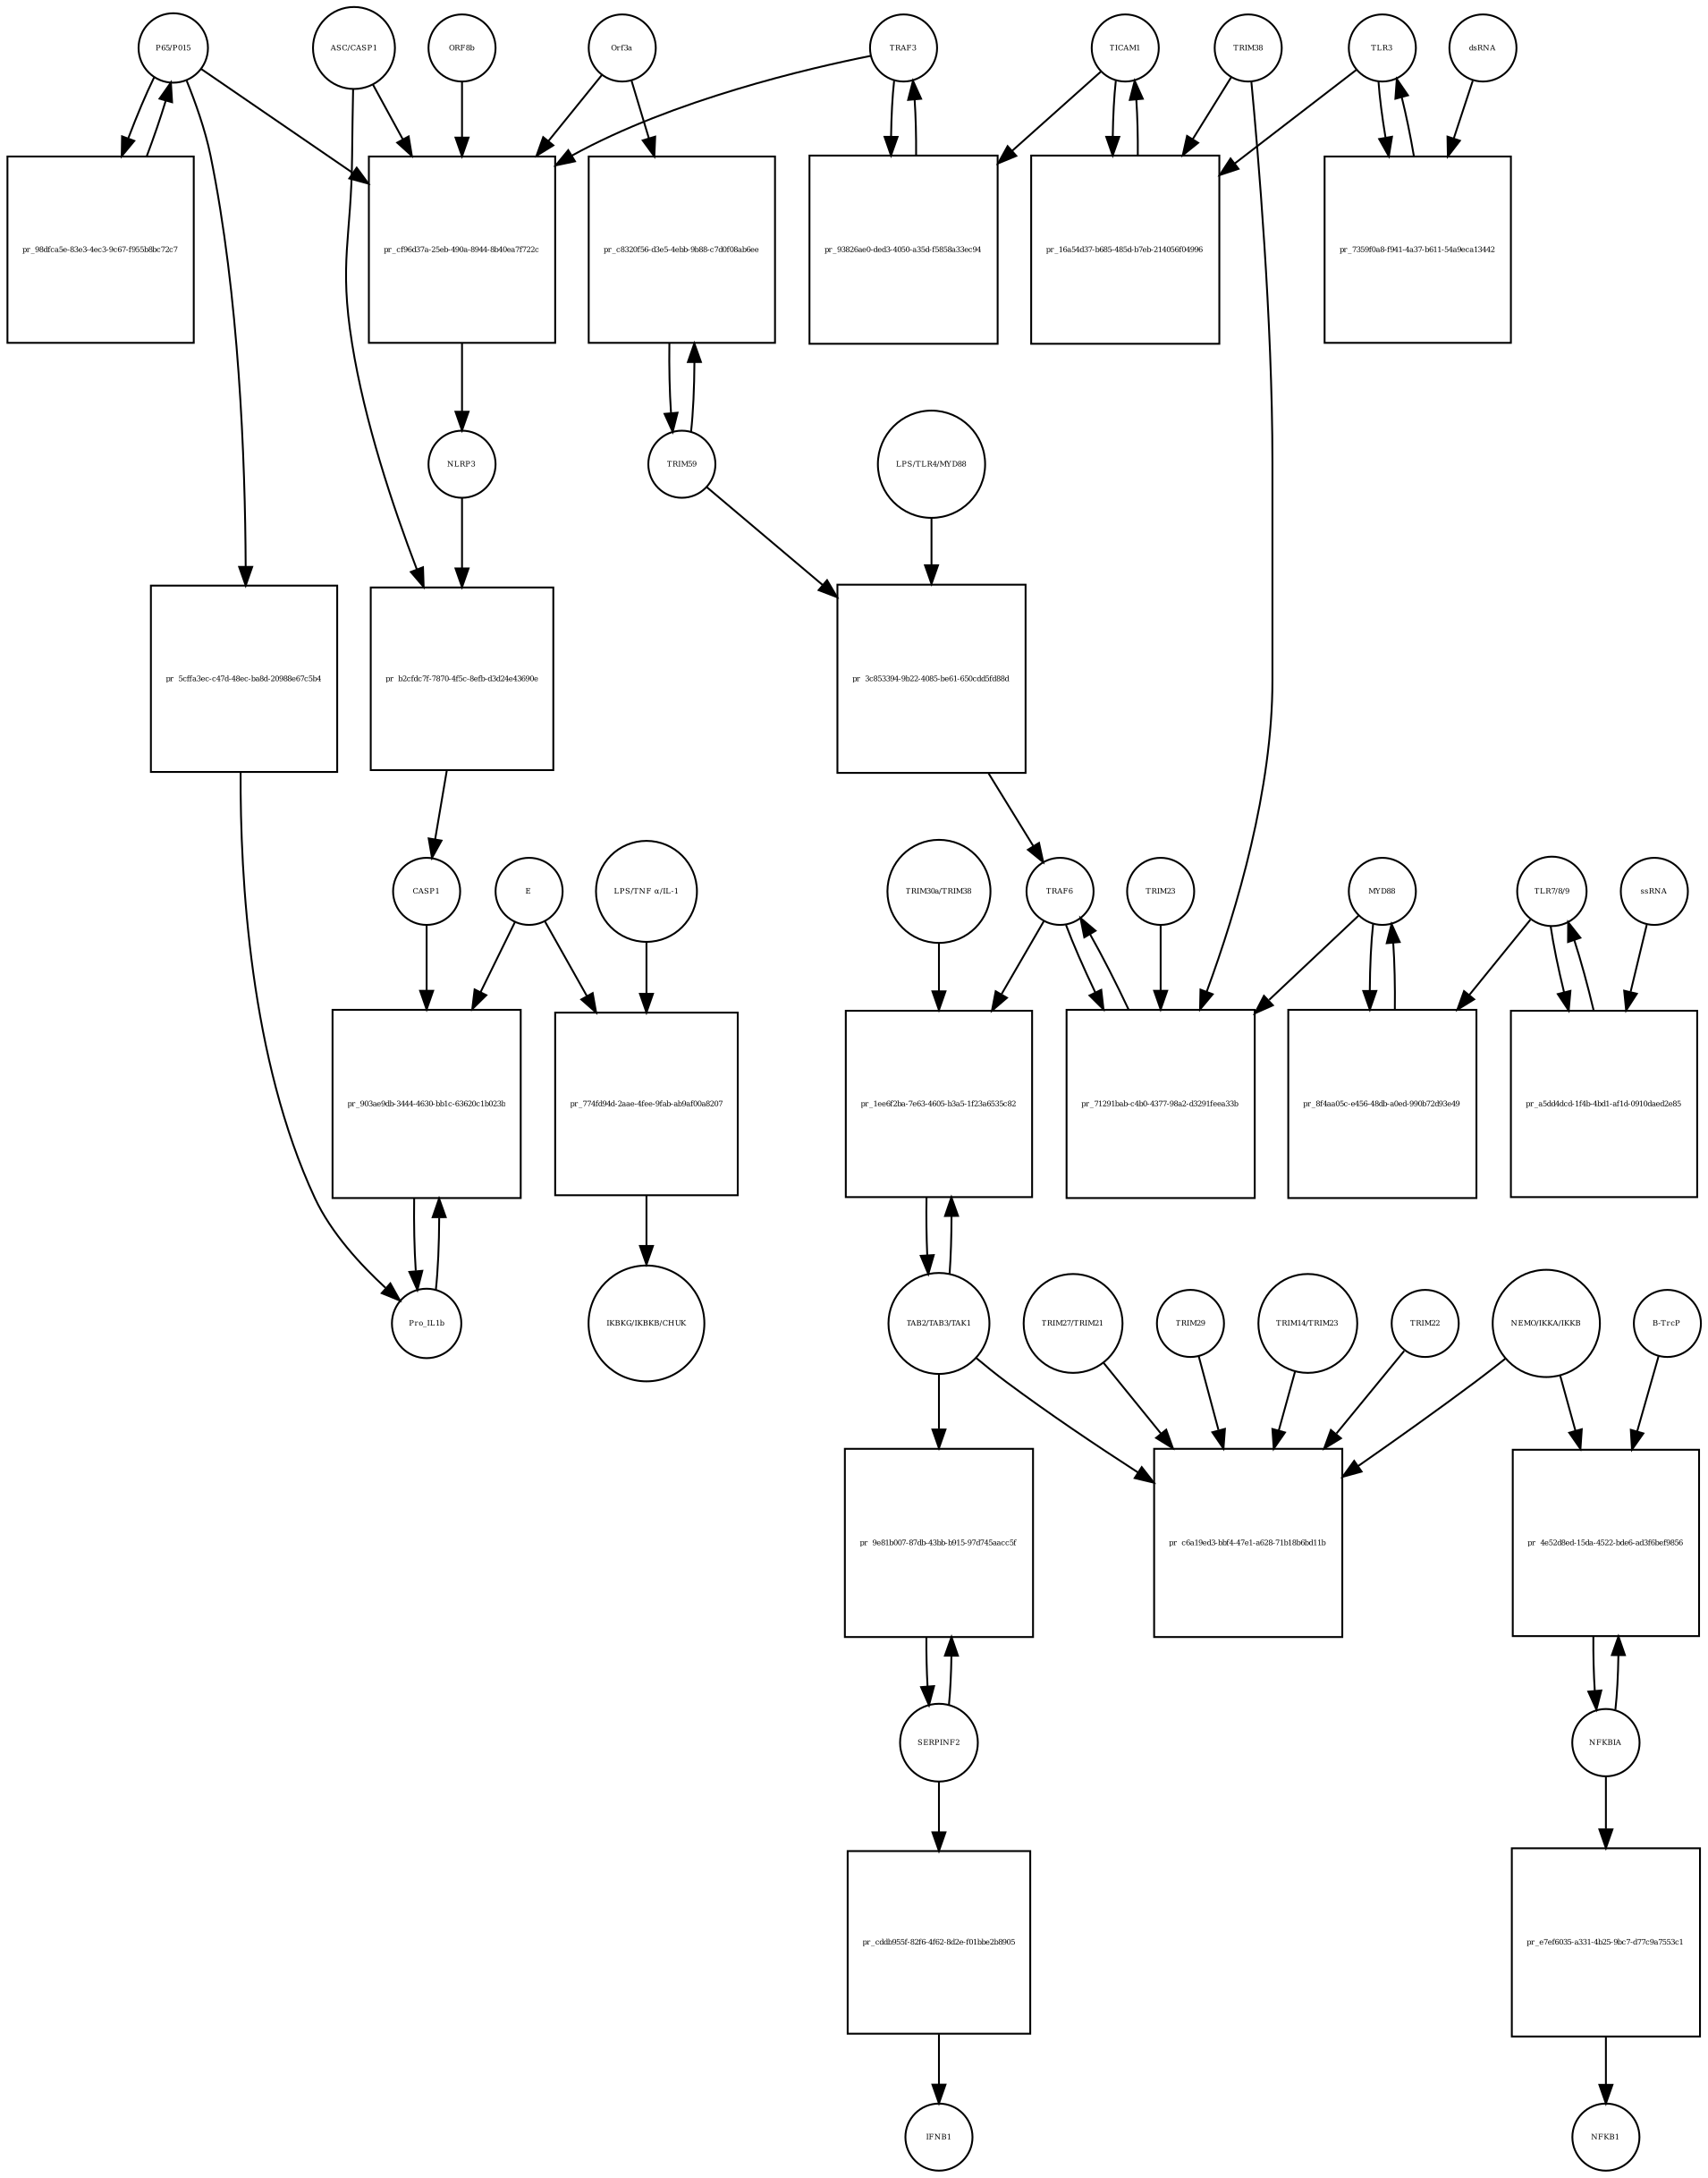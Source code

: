 strict digraph  {
Orf3a [annotation="", bipartite=0, cls=macromolecule, fontsize=4, label=Orf3a, shape=circle];
"pr_cf96d37a-25eb-490a-8944-8b40ea7f722c" [annotation="", bipartite=1, cls=process, fontsize=4, label="pr_cf96d37a-25eb-490a-8944-8b40ea7f722c", shape=square];
TRAF3 [annotation=urn_miriam_hgnc_12033, bipartite=0, cls=macromolecule, fontsize=4, label=TRAF3, shape=circle];
NLRP3 [annotation=urn_miriam_hgnc_16400, bipartite=0, cls=macromolecule, fontsize=4, label=NLRP3, shape=circle];
"ASC/CASP1" [annotation="urn_miriam_hgnc_16608|urn_miriam_hgnc_1499", bipartite=0, cls=complex, fontsize=4, label="ASC/CASP1", shape=circle];
"P65/P015" [annotation="urn_miriam_hgnc_9955|urn_miriam_hgnc_7794", bipartite=0, cls=complex, fontsize=4, label="P65/P015", shape=circle];
ORF8b [annotation=urn_miriam_uniprot_Q6S8E2, bipartite=0, cls=macromolecule, fontsize=4, label=ORF8b, shape=circle];
"pr_b2cfdc7f-7870-4f5c-8efb-d3d24e43690e" [annotation="", bipartite=1, cls=process, fontsize=4, label="pr_b2cfdc7f-7870-4f5c-8efb-d3d24e43690e", shape=square];
CASP1 [annotation=urn_miriam_hgnc_1499, bipartite=0, cls=macromolecule, fontsize=4, label=CASP1, shape=circle];
"pr_98dfca5e-83e3-4ec3-9c67-f955b8bc72c7" [annotation="", bipartite=1, cls=process, fontsize=4, label="pr_98dfca5e-83e3-4ec3-9c67-f955b8bc72c7", shape=square];
"LPS/TLR4/MYD88" [annotation="urn_miriam_hgnc_6121|urn_miriam_hgnc_11850|urn_miriam_hgnc_7562", bipartite=0, cls=complex, fontsize=4, label="LPS/TLR4/MYD88", shape=circle];
"pr_3c853394-9b22-4085-be61-650cdd5fd88d" [annotation="", bipartite=1, cls=process, fontsize=4, label="pr_3c853394-9b22-4085-be61-650cdd5fd88d", shape=square];
TRAF6 [annotation=urn_miriam_hgnc_12036, bipartite=0, cls=macromolecule, fontsize=4, label=TRAF6, shape=circle];
TRIM59 [annotation=urn_miriam_pubmed_22588174, bipartite=0, cls=macromolecule, fontsize=4, label=TRIM59, shape=circle];
NFKBIA [annotation=urn_miriam_hgnc_7797, bipartite=0, cls=macromolecule, fontsize=4, label=NFKBIA, shape=circle];
"pr_4e52d8ed-15da-4522-bde6-ad3f6bef9856" [annotation="", bipartite=1, cls=process, fontsize=4, label="pr_4e52d8ed-15da-4522-bde6-ad3f6bef9856", shape=square];
"B-TrcP" [annotation=urn_miriam_hgnc_1144, bipartite=0, cls=macromolecule, fontsize=4, label="B-TrcP", shape=circle];
"NEMO/IKKA/IKKB" [annotation="urn_miriam_hgnc_5961|urn_miriam_hgnc_5960|urn_miriam_hgnc_1974", bipartite=0, cls=complex, fontsize=4, label="NEMO/IKKA/IKKB", shape=circle];
"LPS/TNF α/IL-1" [annotation="urn_miriam_hgnc_6121|urn_miriam_hgnc_11892|urn_miriam_hgnc_5991", bipartite=0, cls=complex, fontsize=4, label="LPS/TNF α/IL-1", shape=circle];
"pr_774fd94d-2aae-4fee-9fab-ab9af00a8207" [annotation="", bipartite=1, cls=process, fontsize=4, label="pr_774fd94d-2aae-4fee-9fab-ab9af00a8207", shape=square];
E [annotation=urn_miriam_ncbiprotein_1796318600, bipartite=0, cls=macromolecule, fontsize=4, label=E, shape=circle];
"IKBKG/IKBKB/CHUK" [annotation="urn_miriam_hgnc_5961|urn_miriam_hgnc_5960|urn_miriam_hgnc_1974", bipartite=0, cls=complex, fontsize=4, label="IKBKG/IKBKB/CHUK", shape=circle];
Pro_IL1b [annotation=urn_miriam_hgnc_5992, bipartite=0, cls=macromolecule, fontsize=4, label=Pro_IL1b, shape=circle];
"pr_903ae9db-3444-4630-bb1c-63620c1b023b" [annotation="", bipartite=1, cls=process, fontsize=4, label="pr_903ae9db-3444-4630-bb1c-63620c1b023b", shape=square];
SERPINF2 [annotation=urn_miriam_hgnc_9075, bipartite=0, cls=macromolecule, fontsize=4, label=SERPINF2, shape=circle];
"pr_cddb955f-82f6-4f62-8d2e-f01bbe2b8905" [annotation="", bipartite=1, cls=process, fontsize=4, label="pr_cddb955f-82f6-4f62-8d2e-f01bbe2b8905", shape=square];
IFNB1 [annotation=urn_miriam_pubmed_5434, bipartite=0, cls=macromolecule, fontsize=4, label=IFNB1, shape=circle];
"pr_5cffa3ec-c47d-48ec-ba8d-20988e67c5b4" [annotation="", bipartite=1, cls=process, fontsize=4, label="pr_5cffa3ec-c47d-48ec-ba8d-20988e67c5b4", shape=square];
TLR3 [annotation=urn_miriam_hgnc_11849, bipartite=0, cls=macromolecule, fontsize=4, label=TLR3, shape=circle];
"pr_7359f0a8-f941-4a37-b611-54a9eca13442" [annotation="", bipartite=1, cls=process, fontsize=4, label="pr_7359f0a8-f941-4a37-b611-54a9eca13442", shape=square];
dsRNA [annotation="", bipartite=0, cls="nucleic acid feature", fontsize=4, label=dsRNA, shape=circle];
TICAM1 [annotation=urn_miriam_hgnc_18348, bipartite=0, cls=macromolecule, fontsize=4, label=TICAM1, shape=circle];
"pr_16a54d37-b685-485d-b7eb-214056f04996" [annotation="", bipartite=1, cls=process, fontsize=4, label="pr_16a54d37-b685-485d-b7eb-214056f04996", shape=square];
TRIM38 [annotation=urn_miriam_hgnc_10059, bipartite=0, cls=macromolecule, fontsize=4, label=TRIM38, shape=circle];
"pr_c8320f56-d3e5-4ebb-9b88-c7d0f08ab6ee" [annotation="", bipartite=1, cls=process, fontsize=4, label="pr_c8320f56-d3e5-4ebb-9b88-c7d0f08ab6ee", shape=square];
"TLR7/8/9" [annotation="urn_miriam_hgnc_15633|urn_miriam_hgnc_15632|urn_miriam_hgnc_15631", bipartite=0, cls=complex, fontsize=4, label="TLR7/8/9", shape=circle];
"pr_a5dd4dcd-1f4b-4bd1-af1d-0910daed2e85" [annotation="", bipartite=1, cls=process, fontsize=4, label="pr_a5dd4dcd-1f4b-4bd1-af1d-0910daed2e85", shape=square];
ssRNA [annotation="", bipartite=0, cls="nucleic acid feature", fontsize=4, label=ssRNA, shape=circle];
MYD88 [annotation=urn_miriam_hgnc_7562, bipartite=0, cls=macromolecule, fontsize=4, label=MYD88, shape=circle];
"pr_8f4aa05c-e456-48db-a0ed-990b72d93e49" [annotation="", bipartite=1, cls=process, fontsize=4, label="pr_8f4aa05c-e456-48db-a0ed-990b72d93e49", shape=square];
"pr_71291bab-c4b0-4377-98a2-d3291feea33b" [annotation="", bipartite=1, cls=process, fontsize=4, label="pr_71291bab-c4b0-4377-98a2-d3291feea33b", shape=square];
TRIM23 [annotation=urn_miriam_hgnc_660, bipartite=0, cls=macromolecule, fontsize=4, label=TRIM23, shape=circle];
"TAB2/TAB3/TAK1" [annotation="urn_miriam_hgnc_17075|urn_miriam_hgnc_30681|urn_miriam_hgnc_6859", bipartite=0, cls=complex, fontsize=4, label="TAB2/TAB3/TAK1", shape=circle];
"pr_1ee6f2ba-7e63-4605-b3a5-1f23a6535c82" [annotation="", bipartite=1, cls=process, fontsize=4, label="pr_1ee6f2ba-7e63-4605-b3a5-1f23a6535c82", shape=square];
"TRIM30a/TRIM38" [annotation=urn_miriam_hgnc_10059, bipartite=0, cls=complex, fontsize=4, label="TRIM30a/TRIM38", shape=circle];
"pr_c6a19ed3-bbf4-47e1-a628-71b18b6bd11b" [annotation="", bipartite=1, cls=process, fontsize=4, label="pr_c6a19ed3-bbf4-47e1-a628-71b18b6bd11b", shape=square];
TRIM22 [annotation=urn_miriam_hgnc_16379, bipartite=0, cls=macromolecule, fontsize=4, label=TRIM22, shape=circle];
"TRIM27/TRIM21" [annotation="urn_miriam_hgnc_9975|urn_miriam_hgnc_11312", bipartite=0, cls=complex, fontsize=4, label="TRIM27/TRIM21", shape=circle];
TRIM29 [annotation=urn_miriam_hgnc_17274, bipartite=0, cls=macromolecule, fontsize=4, label=TRIM29, shape=circle];
"TRIM14/TRIM23" [annotation="urn_miriam_hgnc_16283|urn_miriam_hgnc_660", bipartite=0, cls=complex, fontsize=4, label="TRIM14/TRIM23", shape=circle];
"pr_9e81b007-87db-43bb-b915-97d745aacc5f" [annotation="", bipartite=1, cls=process, fontsize=4, label="pr_9e81b007-87db-43bb-b915-97d745aacc5f", shape=square];
"pr_93826ae0-ded3-4050-a35d-f5858a33ec94" [annotation="", bipartite=1, cls=process, fontsize=4, label="pr_93826ae0-ded3-4050-a35d-f5858a33ec94", shape=square];
"pr_e7ef6035-a331-4b25-9bc7-d77c9a7553c1" [annotation="", bipartite=1, cls=process, fontsize=4, label="pr_e7ef6035-a331-4b25-9bc7-d77c9a7553c1", shape=square];
NFKB1 [annotation=urn_miriam_hgnc_7794, bipartite=0, cls=macromolecule, fontsize=4, label=NFKB1, shape=circle];
Orf3a -> "pr_cf96d37a-25eb-490a-8944-8b40ea7f722c"  [annotation="", interaction_type=consumption];
Orf3a -> "pr_c8320f56-d3e5-4ebb-9b88-c7d0f08ab6ee"  [annotation=urn_miriam_pubmed_28829373, interaction_type="necessary stimulation"];
"pr_cf96d37a-25eb-490a-8944-8b40ea7f722c" -> NLRP3  [annotation="", interaction_type=production];
TRAF3 -> "pr_cf96d37a-25eb-490a-8944-8b40ea7f722c"  [annotation="", interaction_type=consumption];
TRAF3 -> "pr_93826ae0-ded3-4050-a35d-f5858a33ec94"  [annotation="", interaction_type=consumption];
NLRP3 -> "pr_b2cfdc7f-7870-4f5c-8efb-d3d24e43690e"  [annotation=urn_miriam_pubmed_31034780, interaction_type=catalysis];
"ASC/CASP1" -> "pr_cf96d37a-25eb-490a-8944-8b40ea7f722c"  [annotation="", interaction_type=consumption];
"ASC/CASP1" -> "pr_b2cfdc7f-7870-4f5c-8efb-d3d24e43690e"  [annotation="", interaction_type=consumption];
"P65/P015" -> "pr_cf96d37a-25eb-490a-8944-8b40ea7f722c"  [annotation="", interaction_type=consumption];
"P65/P015" -> "pr_98dfca5e-83e3-4ec3-9c67-f955b8bc72c7"  [annotation="", interaction_type=consumption];
"P65/P015" -> "pr_5cffa3ec-c47d-48ec-ba8d-20988e67c5b4"  [annotation="", interaction_type=consumption];
ORF8b -> "pr_cf96d37a-25eb-490a-8944-8b40ea7f722c"  [annotation="", interaction_type=consumption];
"pr_b2cfdc7f-7870-4f5c-8efb-d3d24e43690e" -> CASP1  [annotation="", interaction_type=production];
CASP1 -> "pr_903ae9db-3444-4630-bb1c-63620c1b023b"  [annotation=urn_miriam_pubmed_31034780, interaction_type=catalysis];
"pr_98dfca5e-83e3-4ec3-9c67-f955b8bc72c7" -> "P65/P015"  [annotation="", interaction_type=production];
"LPS/TLR4/MYD88" -> "pr_3c853394-9b22-4085-be61-650cdd5fd88d"  [annotation="", interaction_type=consumption];
"pr_3c853394-9b22-4085-be61-650cdd5fd88d" -> TRAF6  [annotation="", interaction_type=production];
TRAF6 -> "pr_71291bab-c4b0-4377-98a2-d3291feea33b"  [annotation="", interaction_type=consumption];
TRAF6 -> "pr_1ee6f2ba-7e63-4605-b3a5-1f23a6535c82"  [annotation="urn_miriam_pubmed_23758787|urn_miriam_pubmed_25172371", interaction_type="necessary stimulation"];
TRIM59 -> "pr_3c853394-9b22-4085-be61-650cdd5fd88d"  [annotation="urn_miriam_pubmed_23758787|urn_miriam_pubmed_22588174", interaction_type=inhibition];
TRIM59 -> "pr_c8320f56-d3e5-4ebb-9b88-c7d0f08ab6ee"  [annotation="", interaction_type=consumption];
NFKBIA -> "pr_4e52d8ed-15da-4522-bde6-ad3f6bef9856"  [annotation="", interaction_type=consumption];
NFKBIA -> "pr_e7ef6035-a331-4b25-9bc7-d77c9a7553c1"  [annotation="", interaction_type=consumption];
"pr_4e52d8ed-15da-4522-bde6-ad3f6bef9856" -> NFKBIA  [annotation="", interaction_type=production];
"B-TrcP" -> "pr_4e52d8ed-15da-4522-bde6-ad3f6bef9856"  [annotation=urn_miriam_pubmed_21135871, interaction_type=catalysis];
"NEMO/IKKA/IKKB" -> "pr_4e52d8ed-15da-4522-bde6-ad3f6bef9856"  [annotation=urn_miriam_pubmed_21135871, interaction_type=catalysis];
"NEMO/IKKA/IKKB" -> "pr_c6a19ed3-bbf4-47e1-a628-71b18b6bd11b"  [annotation="", interaction_type=consumption];
"LPS/TNF α/IL-1" -> "pr_774fd94d-2aae-4fee-9fab-ab9af00a8207"  [annotation="", interaction_type=consumption];
"pr_774fd94d-2aae-4fee-9fab-ab9af00a8207" -> "IKBKG/IKBKB/CHUK"  [annotation="", interaction_type=production];
E -> "pr_774fd94d-2aae-4fee-9fab-ab9af00a8207"  [annotation="", interaction_type=consumption];
E -> "pr_903ae9db-3444-4630-bb1c-63620c1b023b"  [annotation=urn_miriam_pubmed_31034780, interaction_type=catalysis];
Pro_IL1b -> "pr_903ae9db-3444-4630-bb1c-63620c1b023b"  [annotation="", interaction_type=consumption];
"pr_903ae9db-3444-4630-bb1c-63620c1b023b" -> Pro_IL1b  [annotation="", interaction_type=production];
SERPINF2 -> "pr_cddb955f-82f6-4f62-8d2e-f01bbe2b8905"  [annotation="", interaction_type=consumption];
SERPINF2 -> "pr_9e81b007-87db-43bb-b915-97d745aacc5f"  [annotation="", interaction_type=consumption];
"pr_cddb955f-82f6-4f62-8d2e-f01bbe2b8905" -> IFNB1  [annotation="", interaction_type=production];
"pr_5cffa3ec-c47d-48ec-ba8d-20988e67c5b4" -> Pro_IL1b  [annotation="", interaction_type=production];
TLR3 -> "pr_7359f0a8-f941-4a37-b611-54a9eca13442"  [annotation="", interaction_type=consumption];
TLR3 -> "pr_16a54d37-b685-485d-b7eb-214056f04996"  [annotation="urn_miriam_pubmed_23758787|urn_miriam_pubmed_22539786", interaction_type="necessary stimulation"];
"pr_7359f0a8-f941-4a37-b611-54a9eca13442" -> TLR3  [annotation="", interaction_type=production];
dsRNA -> "pr_7359f0a8-f941-4a37-b611-54a9eca13442"  [annotation=urn_miriam_pubmed_23758787, interaction_type="necessary stimulation"];
TICAM1 -> "pr_16a54d37-b685-485d-b7eb-214056f04996"  [annotation="", interaction_type=consumption];
TICAM1 -> "pr_93826ae0-ded3-4050-a35d-f5858a33ec94"  [annotation=urn_miriam_pubmed_28829373, interaction_type="necessary stimulation"];
"pr_16a54d37-b685-485d-b7eb-214056f04996" -> TICAM1  [annotation="", interaction_type=production];
TRIM38 -> "pr_16a54d37-b685-485d-b7eb-214056f04996"  [annotation="urn_miriam_pubmed_23758787|urn_miriam_pubmed_22539786", interaction_type=inhibition];
TRIM38 -> "pr_71291bab-c4b0-4377-98a2-d3291feea33b"  [annotation="urn_miriam_pubmed_15361868|urn_miriam_pubmed_22539786|urn_miriam_pubmed_20724660", interaction_type=inhibition];
"pr_c8320f56-d3e5-4ebb-9b88-c7d0f08ab6ee" -> TRIM59  [annotation="", interaction_type=production];
"TLR7/8/9" -> "pr_a5dd4dcd-1f4b-4bd1-af1d-0910daed2e85"  [annotation="", interaction_type=consumption];
"TLR7/8/9" -> "pr_8f4aa05c-e456-48db-a0ed-990b72d93e49"  [annotation=urn_miriam_pubmed_15361868, interaction_type="necessary stimulation"];
"pr_a5dd4dcd-1f4b-4bd1-af1d-0910daed2e85" -> "TLR7/8/9"  [annotation="", interaction_type=production];
ssRNA -> "pr_a5dd4dcd-1f4b-4bd1-af1d-0910daed2e85"  [annotation=urn_miriam_pubmed_21782231, interaction_type="necessary stimulation"];
MYD88 -> "pr_8f4aa05c-e456-48db-a0ed-990b72d93e49"  [annotation="", interaction_type=consumption];
MYD88 -> "pr_71291bab-c4b0-4377-98a2-d3291feea33b"  [annotation="urn_miriam_pubmed_15361868|urn_miriam_pubmed_22539786|urn_miriam_pubmed_20724660", interaction_type="necessary stimulation"];
"pr_8f4aa05c-e456-48db-a0ed-990b72d93e49" -> MYD88  [annotation="", interaction_type=production];
"pr_71291bab-c4b0-4377-98a2-d3291feea33b" -> TRAF6  [annotation="", interaction_type=production];
TRIM23 -> "pr_71291bab-c4b0-4377-98a2-d3291feea33b"  [annotation="urn_miriam_pubmed_15361868|urn_miriam_pubmed_22539786|urn_miriam_pubmed_20724660", interaction_type="necessary stimulation"];
"TAB2/TAB3/TAK1" -> "pr_1ee6f2ba-7e63-4605-b3a5-1f23a6535c82"  [annotation="", interaction_type=consumption];
"TAB2/TAB3/TAK1" -> "pr_c6a19ed3-bbf4-47e1-a628-71b18b6bd11b"  [annotation="urn_miriam_pubmed_23758787|urn_miriam_pubmed_23408607|urn_miriam_pubmed_26358190|urn_miriam_pubmed_27695001|urn_miriam_pubmed_24379373|urn_miriam_pubmed_20724660", interaction_type="necessary stimulation"];
"TAB2/TAB3/TAK1" -> "pr_9e81b007-87db-43bb-b915-97d745aacc5f"  [annotation=urn_miriam_pubmed_17706453, interaction_type="necessary stimulation"];
"pr_1ee6f2ba-7e63-4605-b3a5-1f23a6535c82" -> "TAB2/TAB3/TAK1"  [annotation="", interaction_type=production];
"TRIM30a/TRIM38" -> "pr_1ee6f2ba-7e63-4605-b3a5-1f23a6535c82"  [annotation="urn_miriam_pubmed_23758787|urn_miriam_pubmed_25172371", interaction_type=inhibition];
TRIM22 -> "pr_c6a19ed3-bbf4-47e1-a628-71b18b6bd11b"  [annotation="urn_miriam_pubmed_23758787|urn_miriam_pubmed_23408607|urn_miriam_pubmed_26358190|urn_miriam_pubmed_27695001|urn_miriam_pubmed_24379373|urn_miriam_pubmed_20724660", interaction_type=inhibition];
"TRIM27/TRIM21" -> "pr_c6a19ed3-bbf4-47e1-a628-71b18b6bd11b"  [annotation="urn_miriam_pubmed_23758787|urn_miriam_pubmed_23408607|urn_miriam_pubmed_26358190|urn_miriam_pubmed_27695001|urn_miriam_pubmed_24379373|urn_miriam_pubmed_20724660", interaction_type=inhibition];
TRIM29 -> "pr_c6a19ed3-bbf4-47e1-a628-71b18b6bd11b"  [annotation="urn_miriam_pubmed_23758787|urn_miriam_pubmed_23408607|urn_miriam_pubmed_26358190|urn_miriam_pubmed_27695001|urn_miriam_pubmed_24379373|urn_miriam_pubmed_20724660", interaction_type=inhibition];
"TRIM14/TRIM23" -> "pr_c6a19ed3-bbf4-47e1-a628-71b18b6bd11b"  [annotation="urn_miriam_pubmed_23758787|urn_miriam_pubmed_23408607|urn_miriam_pubmed_26358190|urn_miriam_pubmed_27695001|urn_miriam_pubmed_24379373|urn_miriam_pubmed_20724660", interaction_type="necessary stimulation"];
"pr_9e81b007-87db-43bb-b915-97d745aacc5f" -> SERPINF2  [annotation="", interaction_type=production];
"pr_93826ae0-ded3-4050-a35d-f5858a33ec94" -> TRAF3  [annotation="", interaction_type=production];
"pr_e7ef6035-a331-4b25-9bc7-d77c9a7553c1" -> NFKB1  [annotation="", interaction_type=production];
}
